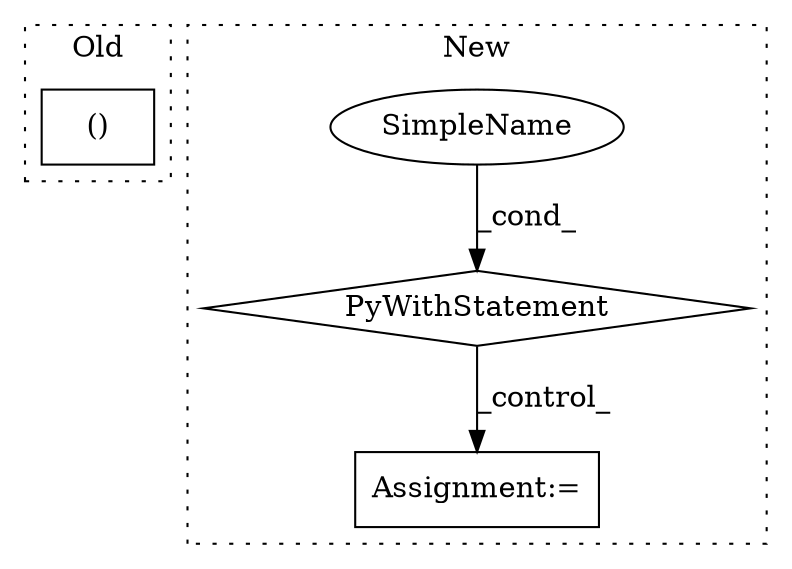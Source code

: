 digraph G {
subgraph cluster0 {
1 [label="()" a="106" s="4755" l="34" shape="box"];
label = "Old";
style="dotted";
}
subgraph cluster1 {
2 [label="PyWithStatement" a="104" s="5330,5404" l="10,2" shape="diamond"];
3 [label="SimpleName" a="42" s="" l="" shape="ellipse"];
4 [label="Assignment:=" a="7" s="5429" l="1" shape="box"];
label = "New";
style="dotted";
}
2 -> 4 [label="_control_"];
3 -> 2 [label="_cond_"];
}